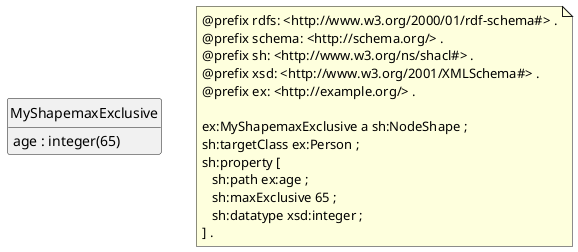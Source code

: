 @startuml
class "MyShapemaxExclusive" 
"MyShapemaxExclusive" : age : integer(65)

note as N1
@prefix rdfs: <http://www.w3.org/2000/01/rdf-schema#> .
@prefix schema: <http://schema.org/> .
@prefix sh: <http://www.w3.org/ns/shacl#> .
@prefix xsd: <http://www.w3.org/2001/XMLSchema#> .
@prefix ex: <http://example.org/> .

ex:MyShapemaxExclusive a sh:NodeShape ;
sh:targetClass ex:Person ;
sh:property [
   sh:path ex:age ;
   sh:maxExclusive 65 ;
   sh:datatype xsd:integer ;
] .
end note

hide circle
hide empty members
@enduml

========================================================

@startuml
class "MyShapemaxExclusive" 
"MyShapemaxExclusive" : ex:age : integer
"MyShapemaxExclusive" : +maxExclusive(int)

note as N1
@prefix rdfs: <http://www.w3.org/2000/01/rdf-schema#> .
@prefix schema: <http://schema.org/> .
@prefix sh: <http://www.w3.org/ns/shacl#> .
@prefix xsd: <http://www.w3.org/2001/XMLSchema#> .
@prefix ex: <http://example.org/> .

ex:MyShapemaxExclusive a sh:NodeShape ;
sh:targetClass ex:Person ;
sh:property [
   sh:path ex:age ;
   sh:maxExclusive 65 ;
   sh:datatype xsd:integer ;
] .
end note

hide circle
hide empty members
@enduml